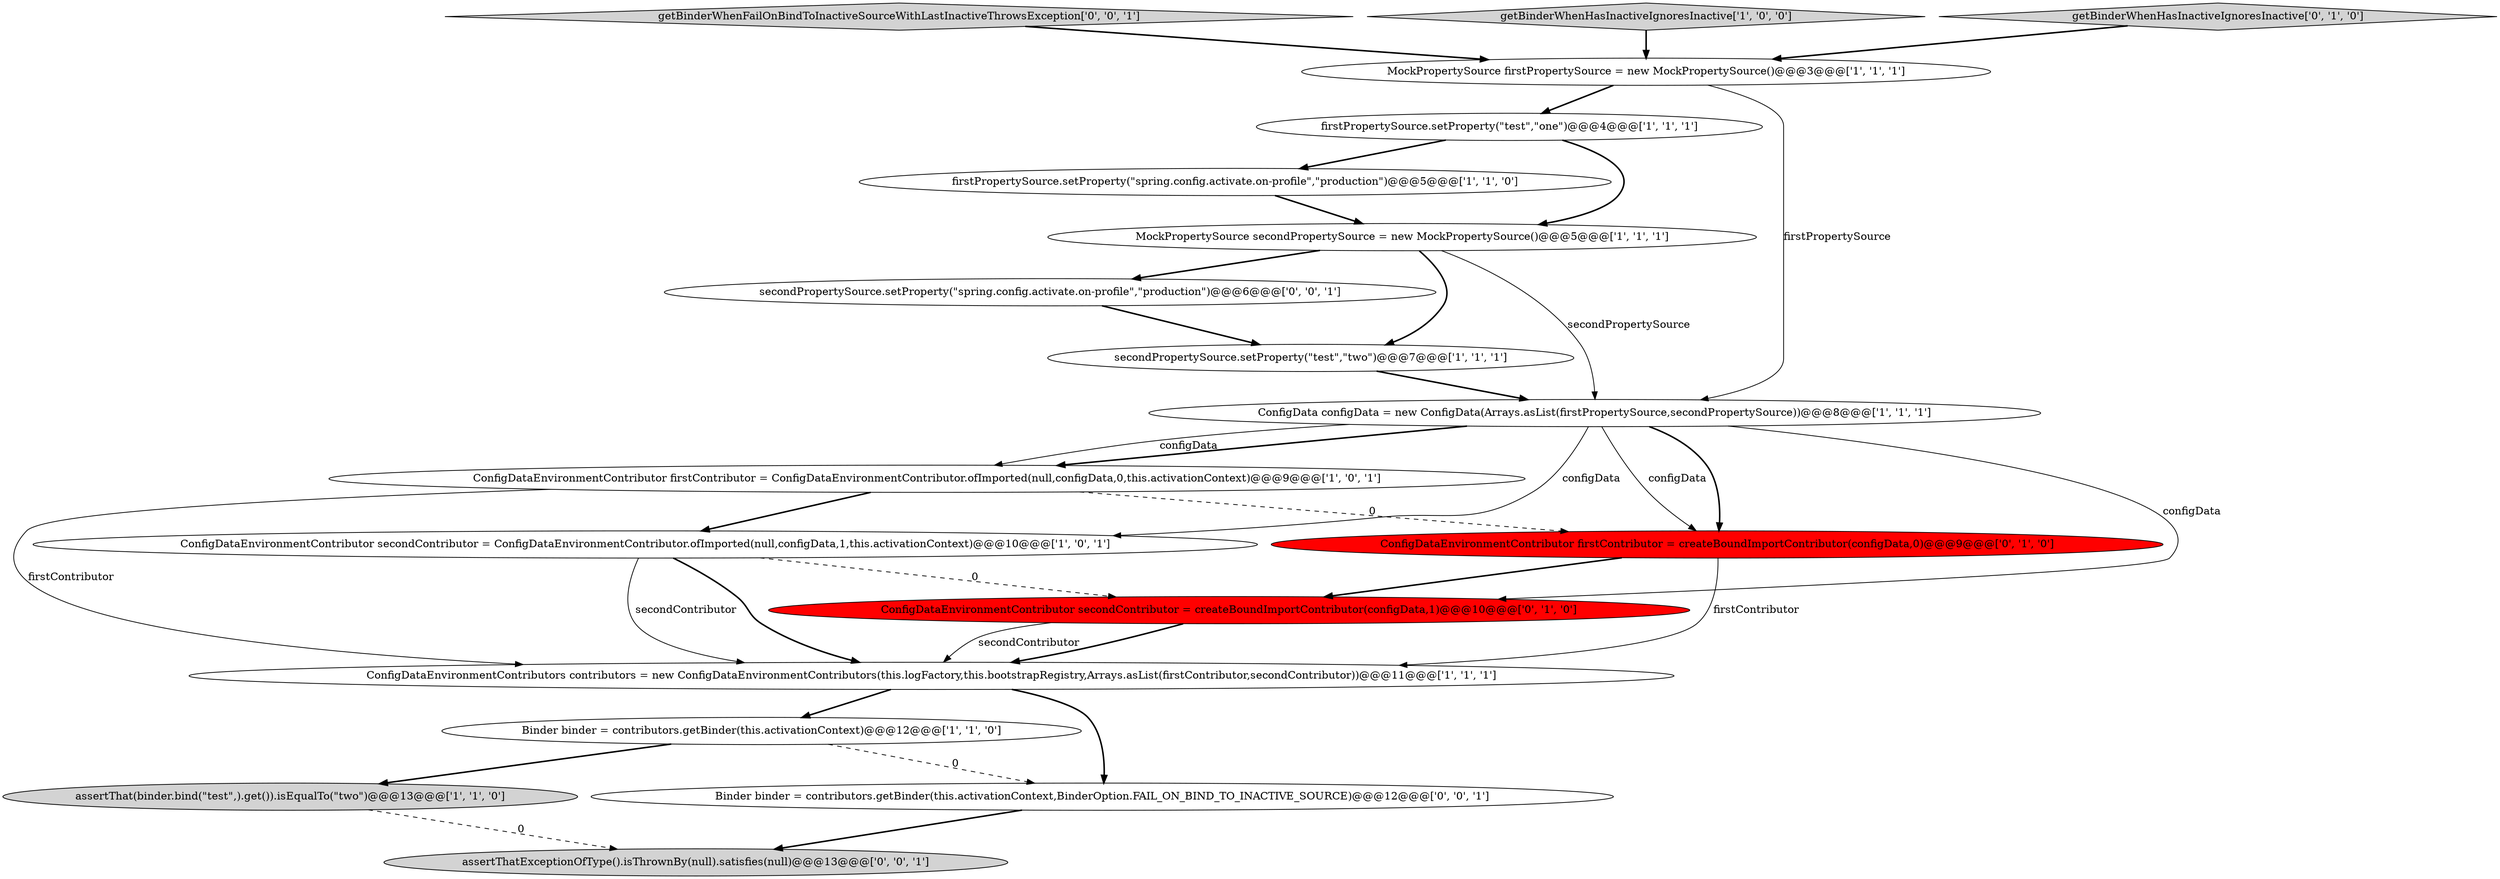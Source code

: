 digraph {
3 [style = filled, label = "Binder binder = contributors.getBinder(this.activationContext)@@@12@@@['1', '1', '0']", fillcolor = white, shape = ellipse image = "AAA0AAABBB1BBB"];
0 [style = filled, label = "secondPropertySource.setProperty(\"test\",\"two\")@@@7@@@['1', '1', '1']", fillcolor = white, shape = ellipse image = "AAA0AAABBB1BBB"];
6 [style = filled, label = "firstPropertySource.setProperty(\"spring.config.activate.on-profile\",\"production\")@@@5@@@['1', '1', '0']", fillcolor = white, shape = ellipse image = "AAA0AAABBB1BBB"];
2 [style = filled, label = "ConfigDataEnvironmentContributor firstContributor = ConfigDataEnvironmentContributor.ofImported(null,configData,0,this.activationContext)@@@9@@@['1', '0', '1']", fillcolor = white, shape = ellipse image = "AAA0AAABBB1BBB"];
17 [style = filled, label = "assertThatExceptionOfType().isThrownBy(null).satisfies(null)@@@13@@@['0', '0', '1']", fillcolor = lightgray, shape = ellipse image = "AAA0AAABBB3BBB"];
5 [style = filled, label = "assertThat(binder.bind(\"test\",).get()).isEqualTo(\"two\")@@@13@@@['1', '1', '0']", fillcolor = lightgray, shape = ellipse image = "AAA0AAABBB1BBB"];
16 [style = filled, label = "secondPropertySource.setProperty(\"spring.config.activate.on-profile\",\"production\")@@@6@@@['0', '0', '1']", fillcolor = white, shape = ellipse image = "AAA0AAABBB3BBB"];
7 [style = filled, label = "ConfigDataEnvironmentContributor secondContributor = ConfigDataEnvironmentContributor.ofImported(null,configData,1,this.activationContext)@@@10@@@['1', '0', '1']", fillcolor = white, shape = ellipse image = "AAA0AAABBB1BBB"];
12 [style = filled, label = "ConfigDataEnvironmentContributor secondContributor = createBoundImportContributor(configData,1)@@@10@@@['0', '1', '0']", fillcolor = red, shape = ellipse image = "AAA1AAABBB2BBB"];
18 [style = filled, label = "getBinderWhenFailOnBindToInactiveSourceWithLastInactiveThrowsException['0', '0', '1']", fillcolor = lightgray, shape = diamond image = "AAA0AAABBB3BBB"];
11 [style = filled, label = "getBinderWhenHasInactiveIgnoresInactive['1', '0', '0']", fillcolor = lightgray, shape = diamond image = "AAA0AAABBB1BBB"];
8 [style = filled, label = "MockPropertySource firstPropertySource = new MockPropertySource()@@@3@@@['1', '1', '1']", fillcolor = white, shape = ellipse image = "AAA0AAABBB1BBB"];
15 [style = filled, label = "Binder binder = contributors.getBinder(this.activationContext,BinderOption.FAIL_ON_BIND_TO_INACTIVE_SOURCE)@@@12@@@['0', '0', '1']", fillcolor = white, shape = ellipse image = "AAA0AAABBB3BBB"];
1 [style = filled, label = "ConfigDataEnvironmentContributors contributors = new ConfigDataEnvironmentContributors(this.logFactory,this.bootstrapRegistry,Arrays.asList(firstContributor,secondContributor))@@@11@@@['1', '1', '1']", fillcolor = white, shape = ellipse image = "AAA0AAABBB1BBB"];
14 [style = filled, label = "ConfigDataEnvironmentContributor firstContributor = createBoundImportContributor(configData,0)@@@9@@@['0', '1', '0']", fillcolor = red, shape = ellipse image = "AAA1AAABBB2BBB"];
13 [style = filled, label = "getBinderWhenHasInactiveIgnoresInactive['0', '1', '0']", fillcolor = lightgray, shape = diamond image = "AAA0AAABBB2BBB"];
10 [style = filled, label = "MockPropertySource secondPropertySource = new MockPropertySource()@@@5@@@['1', '1', '1']", fillcolor = white, shape = ellipse image = "AAA0AAABBB1BBB"];
4 [style = filled, label = "firstPropertySource.setProperty(\"test\",\"one\")@@@4@@@['1', '1', '1']", fillcolor = white, shape = ellipse image = "AAA0AAABBB1BBB"];
9 [style = filled, label = "ConfigData configData = new ConfigData(Arrays.asList(firstPropertySource,secondPropertySource))@@@8@@@['1', '1', '1']", fillcolor = white, shape = ellipse image = "AAA0AAABBB1BBB"];
4->10 [style = bold, label=""];
9->14 [style = solid, label="configData"];
0->9 [style = bold, label=""];
16->0 [style = bold, label=""];
7->1 [style = solid, label="secondContributor"];
7->1 [style = bold, label=""];
9->12 [style = solid, label="configData"];
4->6 [style = bold, label=""];
9->2 [style = bold, label=""];
10->9 [style = solid, label="secondPropertySource"];
1->15 [style = bold, label=""];
1->3 [style = bold, label=""];
9->7 [style = solid, label="configData"];
12->1 [style = bold, label=""];
2->1 [style = solid, label="firstContributor"];
8->9 [style = solid, label="firstPropertySource"];
9->2 [style = solid, label="configData"];
15->17 [style = bold, label=""];
3->5 [style = bold, label=""];
14->1 [style = solid, label="firstContributor"];
2->14 [style = dashed, label="0"];
10->16 [style = bold, label=""];
5->17 [style = dashed, label="0"];
6->10 [style = bold, label=""];
14->12 [style = bold, label=""];
10->0 [style = bold, label=""];
9->14 [style = bold, label=""];
12->1 [style = solid, label="secondContributor"];
7->12 [style = dashed, label="0"];
3->15 [style = dashed, label="0"];
11->8 [style = bold, label=""];
18->8 [style = bold, label=""];
8->4 [style = bold, label=""];
2->7 [style = bold, label=""];
13->8 [style = bold, label=""];
}
